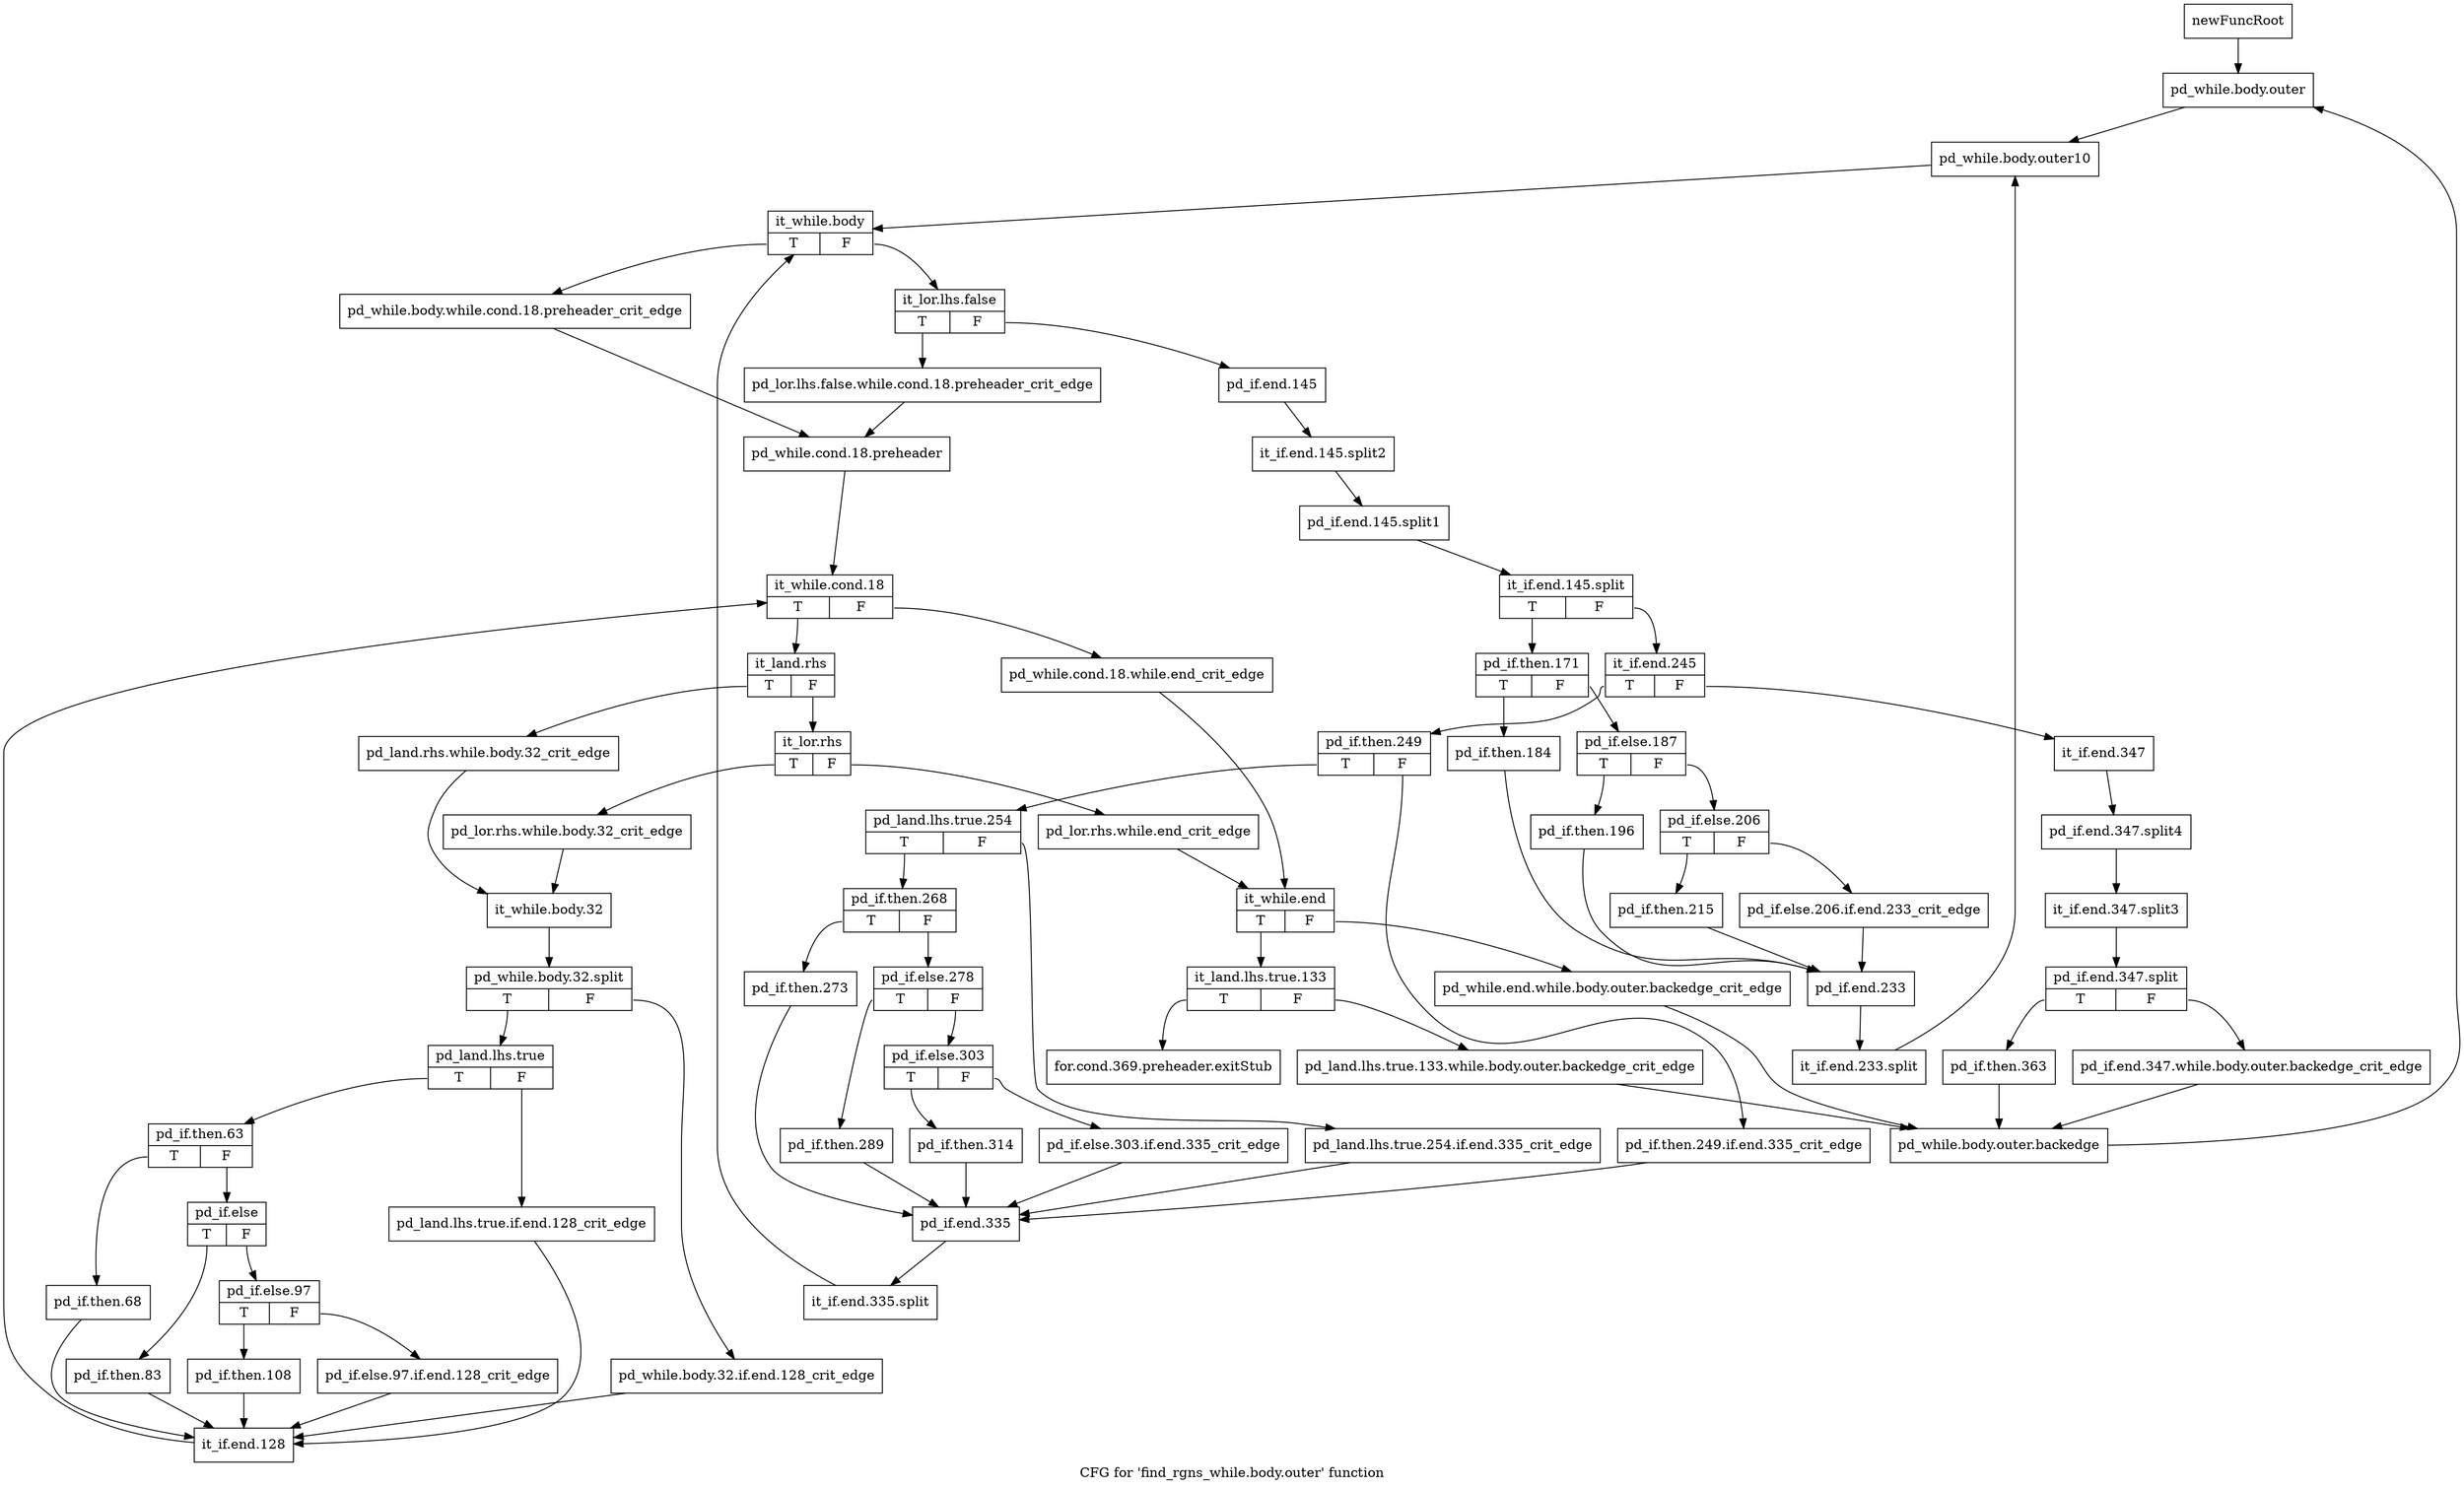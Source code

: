 digraph "CFG for 'find_rgns_while.body.outer' function" {
	label="CFG for 'find_rgns_while.body.outer' function";

	Node0xc245b90 [shape=record,label="{newFuncRoot}"];
	Node0xc245b90 -> Node0xc245c30;
	Node0xc245be0 [shape=record,label="{for.cond.369.preheader.exitStub}"];
	Node0xc245c30 [shape=record,label="{pd_while.body.outer}"];
	Node0xc245c30 -> Node0xc245c80;
	Node0xc245c80 [shape=record,label="{pd_while.body.outer10}"];
	Node0xc245c80 -> Node0xc245cd0;
	Node0xc245cd0 [shape=record,label="{it_while.body|{<s0>T|<s1>F}}"];
	Node0xc245cd0:s0 -> Node0xc246590;
	Node0xc245cd0:s1 -> Node0xc245d20;
	Node0xc245d20 [shape=record,label="{it_lor.lhs.false|{<s0>T|<s1>F}}"];
	Node0xc245d20:s0 -> Node0xc246540;
	Node0xc245d20:s1 -> Node0xc245d70;
	Node0xc245d70 [shape=record,label="{pd_if.end.145}"];
	Node0xc245d70 -> Node0xfba7a30;
	Node0xfba7a30 [shape=record,label="{it_if.end.145.split2}"];
	Node0xfba7a30 -> Node0xfba83b0;
	Node0xfba83b0 [shape=record,label="{pd_if.end.145.split1}"];
	Node0xfba83b0 -> Node0xfd01930;
	Node0xfd01930 [shape=record,label="{it_if.end.145.split|{<s0>T|<s1>F}}"];
	Node0xfd01930:s0 -> Node0xc2462c0;
	Node0xfd01930:s1 -> Node0xc245dc0;
	Node0xc245dc0 [shape=record,label="{it_if.end.245|{<s0>T|<s1>F}}"];
	Node0xc245dc0:s0 -> Node0xc245f00;
	Node0xc245dc0:s1 -> Node0xc245e10;
	Node0xc245e10 [shape=record,label="{it_if.end.347}"];
	Node0xc245e10 -> Node0xfd020b0;
	Node0xfd020b0 [shape=record,label="{pd_if.end.347.split4}"];
	Node0xfd020b0 -> Node0xfba76b0;
	Node0xfba76b0 [shape=record,label="{it_if.end.347.split3}"];
	Node0xfba76b0 -> Node0xfba7930;
	Node0xfba7930 [shape=record,label="{pd_if.end.347.split|{<s0>T|<s1>F}}"];
	Node0xfba7930:s0 -> Node0xc245eb0;
	Node0xfba7930:s1 -> Node0xc245e60;
	Node0xc245e60 [shape=record,label="{pd_if.end.347.while.body.outer.backedge_crit_edge}"];
	Node0xc245e60 -> Node0xc246900;
	Node0xc245eb0 [shape=record,label="{pd_if.then.363}"];
	Node0xc245eb0 -> Node0xc246900;
	Node0xc245f00 [shape=record,label="{pd_if.then.249|{<s0>T|<s1>F}}"];
	Node0xc245f00:s0 -> Node0xc245fa0;
	Node0xc245f00:s1 -> Node0xc245f50;
	Node0xc245f50 [shape=record,label="{pd_if.then.249.if.end.335_crit_edge}"];
	Node0xc245f50 -> Node0xc246270;
	Node0xc245fa0 [shape=record,label="{pd_land.lhs.true.254|{<s0>T|<s1>F}}"];
	Node0xc245fa0:s0 -> Node0xc246040;
	Node0xc245fa0:s1 -> Node0xc245ff0;
	Node0xc245ff0 [shape=record,label="{pd_land.lhs.true.254.if.end.335_crit_edge}"];
	Node0xc245ff0 -> Node0xc246270;
	Node0xc246040 [shape=record,label="{pd_if.then.268|{<s0>T|<s1>F}}"];
	Node0xc246040:s0 -> Node0xc246220;
	Node0xc246040:s1 -> Node0xc246090;
	Node0xc246090 [shape=record,label="{pd_if.else.278|{<s0>T|<s1>F}}"];
	Node0xc246090:s0 -> Node0xc2461d0;
	Node0xc246090:s1 -> Node0xc2460e0;
	Node0xc2460e0 [shape=record,label="{pd_if.else.303|{<s0>T|<s1>F}}"];
	Node0xc2460e0:s0 -> Node0xc246180;
	Node0xc2460e0:s1 -> Node0xc246130;
	Node0xc246130 [shape=record,label="{pd_if.else.303.if.end.335_crit_edge}"];
	Node0xc246130 -> Node0xc246270;
	Node0xc246180 [shape=record,label="{pd_if.then.314}"];
	Node0xc246180 -> Node0xc246270;
	Node0xc2461d0 [shape=record,label="{pd_if.then.289}"];
	Node0xc2461d0 -> Node0xc246270;
	Node0xc246220 [shape=record,label="{pd_if.then.273}"];
	Node0xc246220 -> Node0xc246270;
	Node0xc246270 [shape=record,label="{pd_if.end.335}"];
	Node0xc246270 -> Node0xfd01f30;
	Node0xfd01f30 [shape=record,label="{it_if.end.335.split}"];
	Node0xfd01f30 -> Node0xc245cd0;
	Node0xc2462c0 [shape=record,label="{pd_if.then.171|{<s0>T|<s1>F}}"];
	Node0xc2462c0:s0 -> Node0xc2464a0;
	Node0xc2462c0:s1 -> Node0xc246310;
	Node0xc246310 [shape=record,label="{pd_if.else.187|{<s0>T|<s1>F}}"];
	Node0xc246310:s0 -> Node0xc246450;
	Node0xc246310:s1 -> Node0xc246360;
	Node0xc246360 [shape=record,label="{pd_if.else.206|{<s0>T|<s1>F}}"];
	Node0xc246360:s0 -> Node0xc246400;
	Node0xc246360:s1 -> Node0xc2463b0;
	Node0xc2463b0 [shape=record,label="{pd_if.else.206.if.end.233_crit_edge}"];
	Node0xc2463b0 -> Node0xc2464f0;
	Node0xc246400 [shape=record,label="{pd_if.then.215}"];
	Node0xc246400 -> Node0xc2464f0;
	Node0xc246450 [shape=record,label="{pd_if.then.196}"];
	Node0xc246450 -> Node0xc2464f0;
	Node0xc2464a0 [shape=record,label="{pd_if.then.184}"];
	Node0xc2464a0 -> Node0xc2464f0;
	Node0xc2464f0 [shape=record,label="{pd_if.end.233}"];
	Node0xc2464f0 -> Node0xfd01fb0;
	Node0xfd01fb0 [shape=record,label="{it_if.end.233.split}"];
	Node0xfd01fb0 -> Node0xc245c80;
	Node0xc246540 [shape=record,label="{pd_lor.lhs.false.while.cond.18.preheader_crit_edge}"];
	Node0xc246540 -> Node0xc2465e0;
	Node0xc246590 [shape=record,label="{pd_while.body.while.cond.18.preheader_crit_edge}"];
	Node0xc246590 -> Node0xc2465e0;
	Node0xc2465e0 [shape=record,label="{pd_while.cond.18.preheader}"];
	Node0xc2465e0 -> Node0xc246630;
	Node0xc246630 [shape=record,label="{it_while.cond.18|{<s0>T|<s1>F}}"];
	Node0xc246630:s0 -> Node0xc2466d0;
	Node0xc246630:s1 -> Node0xc246680;
	Node0xc246680 [shape=record,label="{pd_while.cond.18.while.end_crit_edge}"];
	Node0xc246680 -> Node0xc2467c0;
	Node0xc2466d0 [shape=record,label="{it_land.rhs|{<s0>T|<s1>F}}"];
	Node0xc2466d0:s0 -> Node0xc2469a0;
	Node0xc2466d0:s1 -> Node0xc246720;
	Node0xc246720 [shape=record,label="{it_lor.rhs|{<s0>T|<s1>F}}"];
	Node0xc246720:s0 -> Node0xc246950;
	Node0xc246720:s1 -> Node0xc246770;
	Node0xc246770 [shape=record,label="{pd_lor.rhs.while.end_crit_edge}"];
	Node0xc246770 -> Node0xc2467c0;
	Node0xc2467c0 [shape=record,label="{it_while.end|{<s0>T|<s1>F}}"];
	Node0xc2467c0:s0 -> Node0xc246860;
	Node0xc2467c0:s1 -> Node0xc246810;
	Node0xc246810 [shape=record,label="{pd_while.end.while.body.outer.backedge_crit_edge}"];
	Node0xc246810 -> Node0xc246900;
	Node0xc246860 [shape=record,label="{it_land.lhs.true.133|{<s0>T|<s1>F}}"];
	Node0xc246860:s0 -> Node0xc245be0;
	Node0xc246860:s1 -> Node0xc2468b0;
	Node0xc2468b0 [shape=record,label="{pd_land.lhs.true.133.while.body.outer.backedge_crit_edge}"];
	Node0xc2468b0 -> Node0xc246900;
	Node0xc246900 [shape=record,label="{pd_while.body.outer.backedge}"];
	Node0xc246900 -> Node0xc245c30;
	Node0xc246950 [shape=record,label="{pd_lor.rhs.while.body.32_crit_edge}"];
	Node0xc246950 -> Node0xc2469f0;
	Node0xc2469a0 [shape=record,label="{pd_land.rhs.while.body.32_crit_edge}"];
	Node0xc2469a0 -> Node0xc2469f0;
	Node0xc2469f0 [shape=record,label="{it_while.body.32}"];
	Node0xc2469f0 -> Node0xfd01e30;
	Node0xfd01e30 [shape=record,label="{pd_while.body.32.split|{<s0>T|<s1>F}}"];
	Node0xfd01e30:s0 -> Node0xc246a90;
	Node0xfd01e30:s1 -> Node0xc246a40;
	Node0xc246a40 [shape=record,label="{pd_while.body.32.if.end.128_crit_edge}"];
	Node0xc246a40 -> Node0xc246d60;
	Node0xc246a90 [shape=record,label="{pd_land.lhs.true|{<s0>T|<s1>F}}"];
	Node0xc246a90:s0 -> Node0xc246b30;
	Node0xc246a90:s1 -> Node0xc246ae0;
	Node0xc246ae0 [shape=record,label="{pd_land.lhs.true.if.end.128_crit_edge}"];
	Node0xc246ae0 -> Node0xc246d60;
	Node0xc246b30 [shape=record,label="{pd_if.then.63|{<s0>T|<s1>F}}"];
	Node0xc246b30:s0 -> Node0xc246d10;
	Node0xc246b30:s1 -> Node0xc246b80;
	Node0xc246b80 [shape=record,label="{pd_if.else|{<s0>T|<s1>F}}"];
	Node0xc246b80:s0 -> Node0xc246cc0;
	Node0xc246b80:s1 -> Node0xc246bd0;
	Node0xc246bd0 [shape=record,label="{pd_if.else.97|{<s0>T|<s1>F}}"];
	Node0xc246bd0:s0 -> Node0xc246c70;
	Node0xc246bd0:s1 -> Node0xc246c20;
	Node0xc246c20 [shape=record,label="{pd_if.else.97.if.end.128_crit_edge}"];
	Node0xc246c20 -> Node0xc246d60;
	Node0xc246c70 [shape=record,label="{pd_if.then.108}"];
	Node0xc246c70 -> Node0xc246d60;
	Node0xc246cc0 [shape=record,label="{pd_if.then.83}"];
	Node0xc246cc0 -> Node0xc246d60;
	Node0xc246d10 [shape=record,label="{pd_if.then.68}"];
	Node0xc246d10 -> Node0xc246d60;
	Node0xc246d60 [shape=record,label="{it_if.end.128}"];
	Node0xc246d60 -> Node0xc246630;
}
